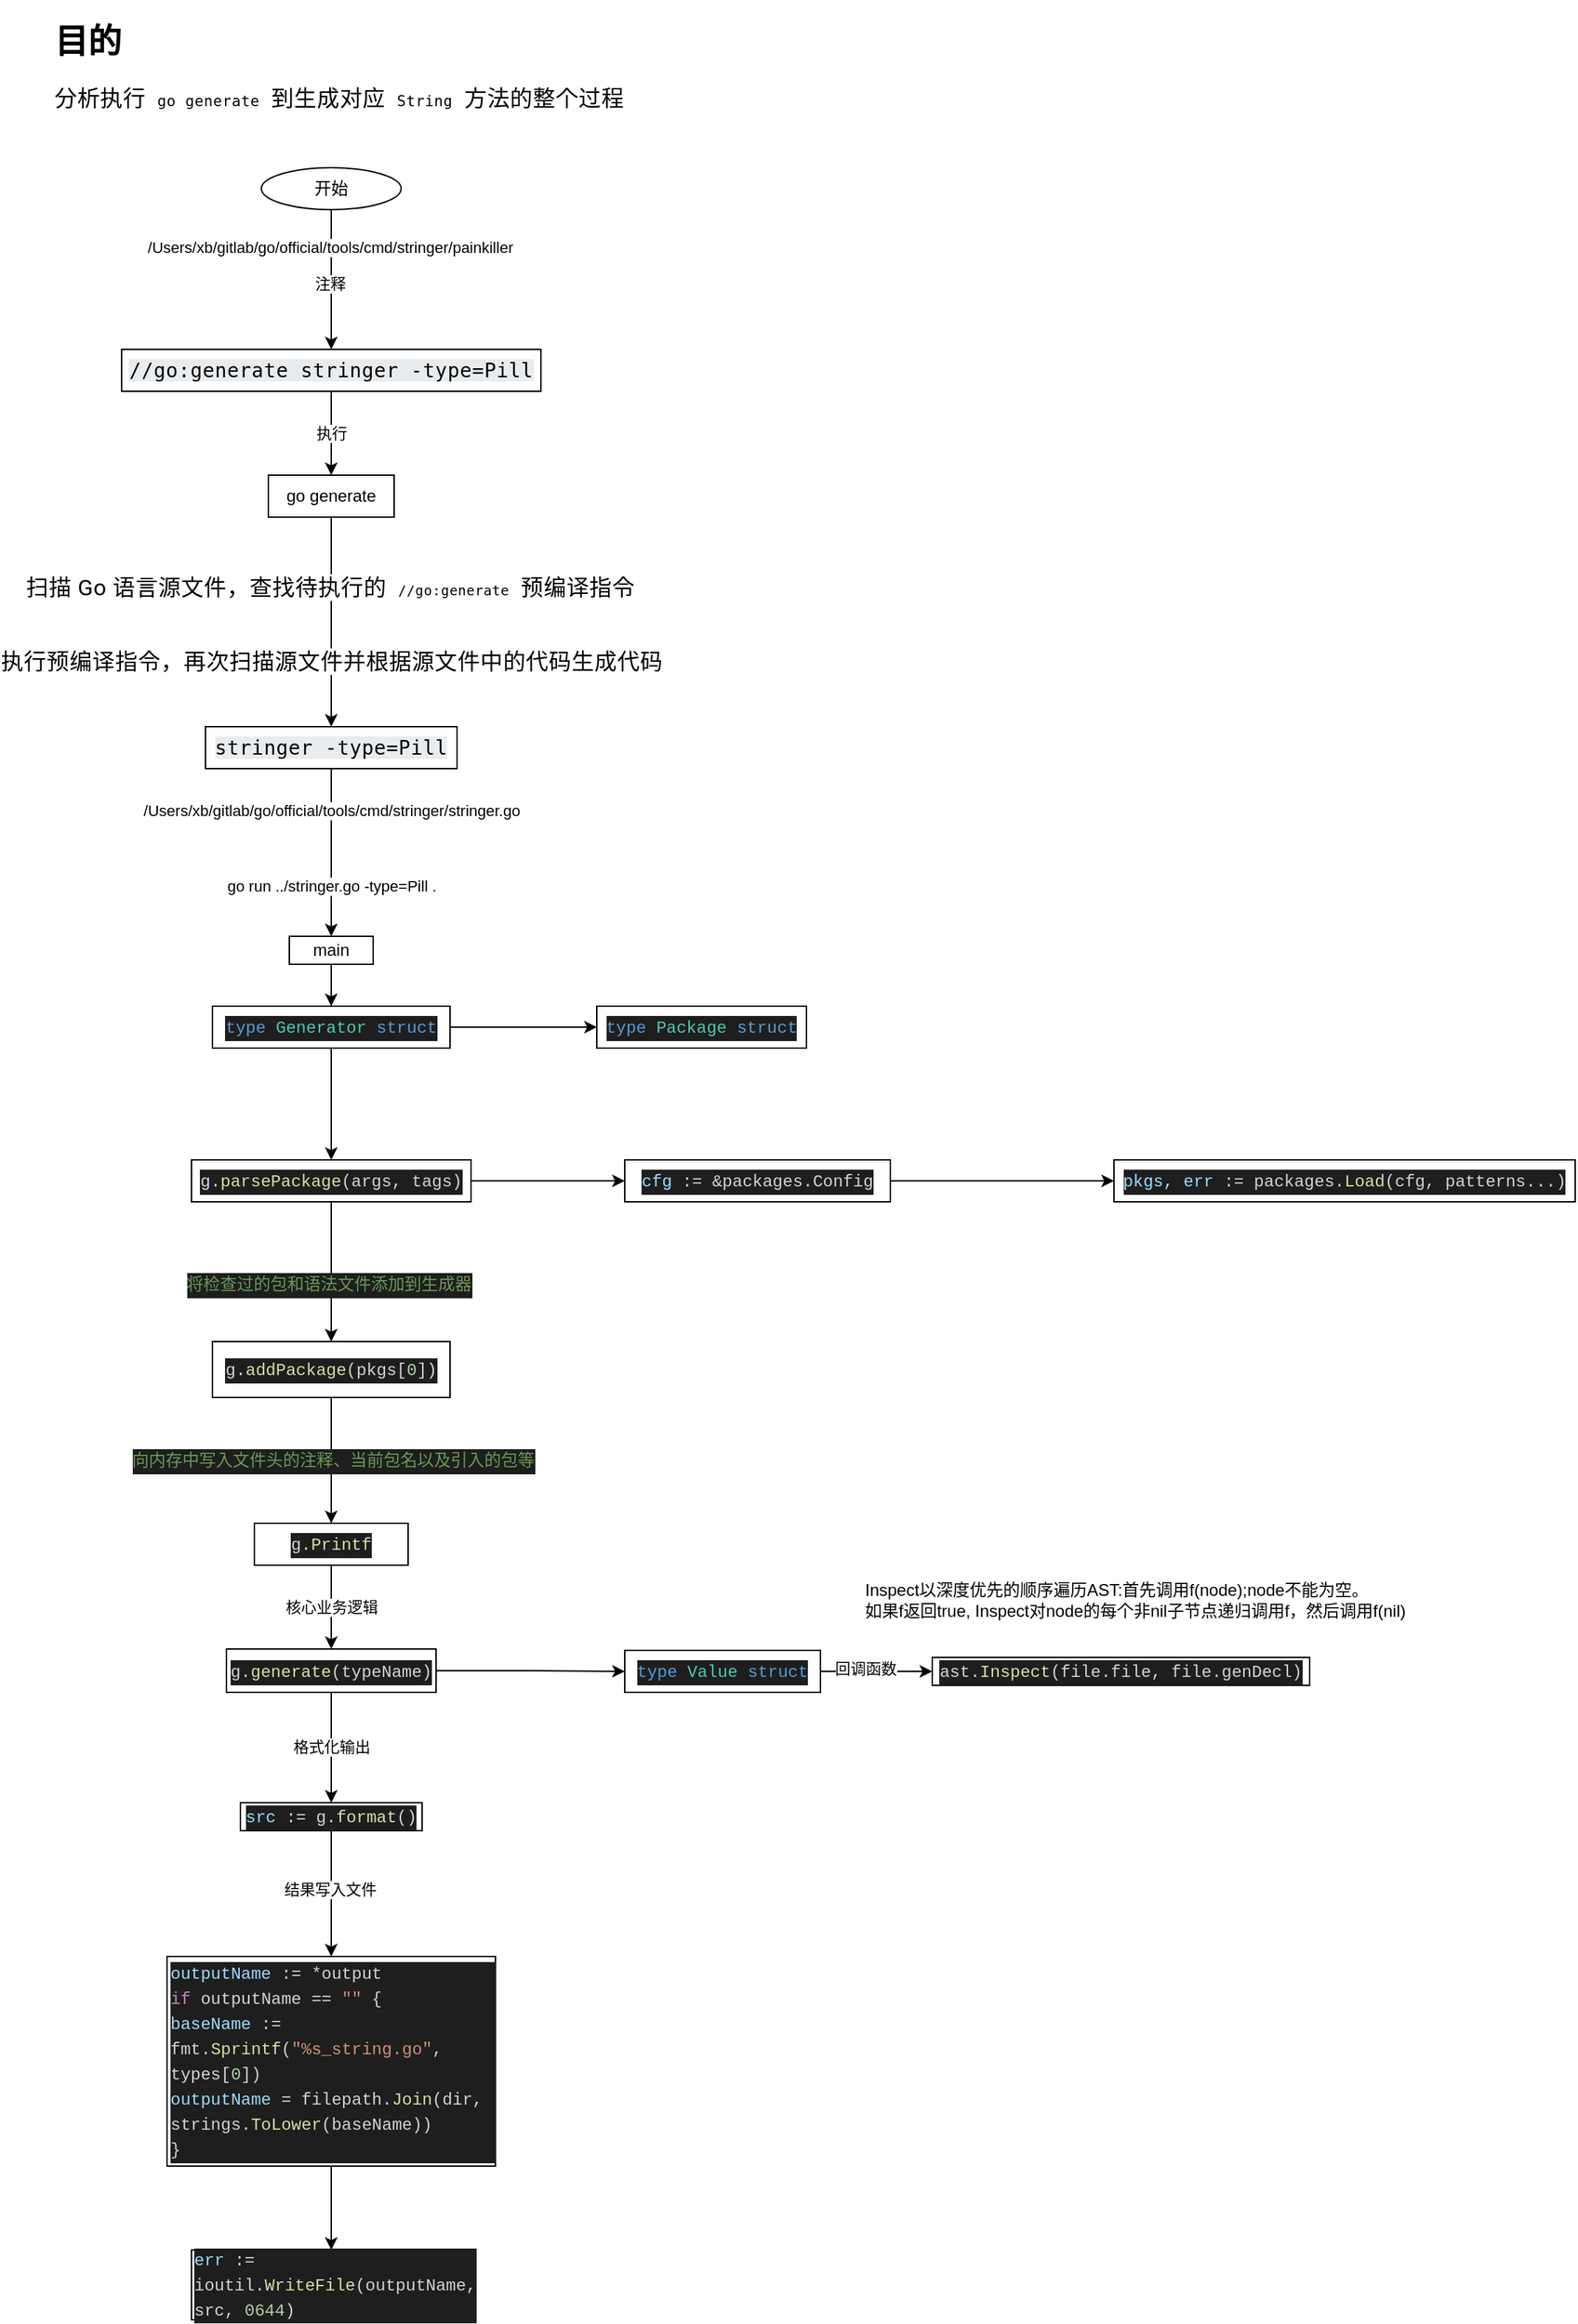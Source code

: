 <mxfile version="14.1.5" type="device"><diagram id="7W9slQ_E28HKxKnav1dJ" name="stringer"><mxGraphModel dx="1624" dy="925" grid="1" gridSize="10" guides="1" tooltips="1" connect="1" arrows="1" fold="1" page="1" pageScale="1" pageWidth="827" pageHeight="1169" math="0" shadow="0"><root><mxCell id="0"/><mxCell id="1" parent="0"/><mxCell id="3" style="edgeStyle=orthogonalEdgeStyle;rounded=0;orthogonalLoop=1;jettySize=auto;html=1;exitX=0.5;exitY=1;exitDx=0;exitDy=0;" parent="1" source="6" target="8" edge="1"><mxGeometry relative="1" as="geometry"/></mxCell><mxCell id="5" value="注释" style="edgeLabel;html=1;align=center;verticalAlign=middle;resizable=0;points=[];" parent="3" vertex="1" connectable="0"><mxGeometry x="0.054" y="-1" relative="1" as="geometry"><mxPoint as="offset"/></mxGeometry></mxCell><mxCell id="VhzE3p3FXGlbQzjCv_jA-11" value="/Users/xb/gitlab/go/official/tools/cmd/stringer/painkiller" style="edgeLabel;html=1;align=center;verticalAlign=middle;resizable=0;points=[];" parent="3" vertex="1" connectable="0"><mxGeometry x="-0.46" y="-1" relative="1" as="geometry"><mxPoint as="offset"/></mxGeometry></mxCell><mxCell id="6" value="开始" style="ellipse;whiteSpace=wrap;html=1;" parent="1" vertex="1"><mxGeometry x="550" y="130" width="100" height="30" as="geometry"/></mxCell><mxCell id="7" value="执行" style="edgeStyle=orthogonalEdgeStyle;rounded=0;orthogonalLoop=1;jettySize=auto;html=1;exitX=0.5;exitY=1;exitDx=0;exitDy=0;" parent="1" source="8" target="11" edge="1"><mxGeometry relative="1" as="geometry"/></mxCell><mxCell id="8" value="&lt;span style=&quot;font-family: &amp;#34;roboto mono&amp;#34; , monospace ; font-size: 14px ; letter-spacing: 0.33px ; background-color: rgb(233 , 236 , 239)&quot;&gt;//go:generate stringer -type=Pill&lt;/span&gt;" style="whiteSpace=wrap;html=1;" parent="1" vertex="1"><mxGeometry x="450" y="260" width="300" height="30" as="geometry"/></mxCell><mxCell id="9" value="&lt;h1&gt;目的&lt;/h1&gt;&lt;p&gt;&lt;span style=&quot;font-family: &amp;#34;roboto&amp;#34; , sans-serif ; font-size: 16px ; letter-spacing: 0.33px ; background-color: rgb(255 , 255 , 255)&quot;&gt;分析执行&amp;nbsp;&lt;/span&gt;&lt;code style=&quot;font-family: &amp;#34;roboto mono&amp;#34; , monospace ; font-size: 0.875em ; box-sizing: inherit ; padding: 0px 0.25rem ; border-radius: 0.25rem ; letter-spacing: 0.33px&quot;&gt;go generate&lt;/code&gt;&lt;span style=&quot;font-family: &amp;#34;roboto&amp;#34; , sans-serif ; font-size: 16px ; letter-spacing: 0.33px ; background-color: rgb(255 , 255 , 255)&quot;&gt;&amp;nbsp;到生成对应&amp;nbsp;&lt;/span&gt;&lt;code style=&quot;font-family: &amp;#34;roboto mono&amp;#34; , monospace ; font-size: 0.875em ; box-sizing: inherit ; padding: 0px 0.25rem ; border-radius: 0.25rem ; letter-spacing: 0.33px&quot;&gt;String&lt;/code&gt;&lt;span style=&quot;font-family: &amp;#34;roboto&amp;#34; , sans-serif ; font-size: 16px ; letter-spacing: 0.33px ; background-color: rgb(255 , 255 , 255)&quot;&gt;&amp;nbsp;方法的整个过程&lt;/span&gt;&lt;br&gt;&lt;/p&gt;" style="text;html=1;strokeColor=none;fillColor=none;spacing=5;spacingTop=-20;whiteSpace=wrap;overflow=hidden;rounded=0;" parent="1" vertex="1"><mxGeometry x="397" y="20" width="430" height="100" as="geometry"/></mxCell><mxCell id="BGQ-WVA1CEsYi1chKuSt-12" style="edgeStyle=orthogonalEdgeStyle;rounded=0;orthogonalLoop=1;jettySize=auto;html=1;exitX=0.5;exitY=1;exitDx=0;exitDy=0;" parent="1" source="11" target="BGQ-WVA1CEsYi1chKuSt-11" edge="1"><mxGeometry relative="1" as="geometry"/></mxCell><mxCell id="BGQ-WVA1CEsYi1chKuSt-14" value="&lt;span style=&quot;color: rgba(0 , 0 , 0 , 0) ; font-family: monospace ; font-size: 0px ; background-color: rgb(248 , 249 , 250)&quot;&gt;%3CmxGraphModel%3E%3Croot%3E%3CmxCell%20id%3D%220%22%2F%3E%3CmxCell%20id%3D%221%22%20parent%3D%220%22%2F%3E%3CmxCell%20id%3D%222%22%20value%3D%22%26lt%3Bspan%20style%3D%26quot%3Bfont-family%3A%20%26amp%3B%2334%3Broboto%26amp%3B%2334%3B%20%2C%20sans-serif%20%3B%20font-size%3A%2016px%20%3B%20letter-spacing%3A%200.33px%20%3B%20text-align%3A%20left%26quot%3B%26gt%3B%E6%89%AB%E6%8F%8F%20Go%20%E8%AF%AD%E8%A8%80%E6%BA%90%E6%96%87%E4%BB%B6%EF%BC%8C%E6%9F%A5%E6%89%BE%E5%BE%85%E6%89%A7%E8%A1%8C%E7%9A%84%26amp%3Bnbsp%3B%26lt%3B%2Fspan%26gt%3B%26lt%3Bcode%20style%3D%26quot%3Bfont-family%3A%20%26amp%3B%2334%3Broboto%20mono%26amp%3B%2334%3B%20%2C%20monospace%20%3B%20font-size%3A%200.875em%20%3B%20box-sizing%3A%20inherit%20%3B%20padding%3A%200px%200.25rem%20%3B%20border-radius%3A%200.25rem%20%3B%20letter-spacing%3A%200.33px%20%3B%20text-align%3A%20left%26quot%3B%26gt%3B%2F%2Fgo%3Agenerate%26lt%3B%2Fcode%26gt%3B%26lt%3Bspan%20style%3D%26quot%3Bfont-family%3A%20%26amp%3B%2334%3Broboto%26amp%3B%2334%3B%20%2C%20sans-serif%20%3B%20font-size%3A%2016px%20%3B%20letter-spacing%3A%200.33px%20%3B%20text-align%3A%20left%26quot%3B%26gt%3B%26amp%3Bnbsp%3B%E9%A2%84%E7%BC%96%E8%AF%91%E6%8C%87%E4%BB%A4%26lt%3B%2Fspan%26gt%3B%22%20style%3D%22edgeLabel%3Bhtml%3D1%3Balign%3Dcenter%3BverticalAlign%3Dmiddle%3Bresizable%3D0%3Bpoints%3D%5B%5D%3B%22%20vertex%3D%221%22%20connectable%3D%220%22%20parent%3D%221%22%3E%3CmxGeometry%20x%3D%22540%22%20y%3D%22660%22%20as%3D%22geometry%22%2F%3E%3C%2FmxCell%3E%3C%2Froot%3E%3C%2FmxGraphModel%3E&lt;/span&gt;" style="edgeLabel;html=1;align=center;verticalAlign=middle;resizable=0;points=[];" parent="BGQ-WVA1CEsYi1chKuSt-12" vertex="1" connectable="0"><mxGeometry x="-0.325" y="-3" relative="1" as="geometry"><mxPoint as="offset"/></mxGeometry></mxCell><mxCell id="BGQ-WVA1CEsYi1chKuSt-15" value="&lt;span style=&quot;color: rgba(0 , 0 , 0 , 0) ; font-family: monospace ; font-size: 0px ; background-color: rgb(248 , 249 , 250)&quot;&gt;%3CmxGraphModel%3E%3Croot%3E%3CmxCell%20id%3D%220%22%2F%3E%3CmxCell%20id%3D%221%22%20parent%3D%220%22%2F%3E%3CmxCell%20id%3D%222%22%20value%3D%22%26lt%3Bspan%20style%3D%26quot%3Bfont-family%3A%20%26amp%3B%2334%3Broboto%26amp%3B%2334%3B%20%2C%20sans-serif%20%3B%20font-size%3A%2016px%20%3B%20letter-spacing%3A%200.33px%20%3B%20text-align%3A%20left%26quot%3B%26gt%3B%E6%89%AB%E6%8F%8F%20Go%20%E8%AF%AD%E8%A8%80%E6%BA%90%E6%96%87%E4%BB%B6%EF%BC%8C%E6%9F%A5%E6%89%BE%E5%BE%85%E6%89%A7%E8%A1%8C%E7%9A%84%26amp%3Bnbsp%3B%26lt%3B%2Fspan%26gt%3B%26lt%3Bcode%20style%3D%26quot%3Bfont-family%3A%20%26amp%3B%2334%3Broboto%20mono%26amp%3B%2334%3B%20%2C%20monospace%20%3B%20font-size%3A%200.875em%20%3B%20box-sizing%3A%20inherit%20%3B%20padding%3A%200px%200.25rem%20%3B%20border-radius%3A%200.25rem%20%3B%20letter-spacing%3A%200.33px%20%3B%20text-align%3A%20left%26quot%3B%26gt%3B%2F%2Fgo%3Agenerate%26lt%3B%2Fcode%26gt%3B%26lt%3Bspan%20style%3D%26quot%3Bfont-family%3A%20%26amp%3B%2334%3Broboto%26amp%3B%2334%3B%20%2C%20sans-serif%20%3B%20font-size%3A%2016px%20%3B%20letter-spacing%3A%200.33px%20%3B%20text-align%3A%20left%26quot%3B%26gt%3B%26amp%3Bnbsp%3B%E9%A2%84%E7%BC%96%E8%AF%91%E6%8C%87%E4%BB%A4%26lt%3B%2Fspan%26gt%3B%22%20style%3D%22edgeLabel%3Bhtml%3D1%3Balign%3Dcenter%3BverticalAlign%3Dmiddle%3Bresizable%3D0%3Bpoints%3D%5B%5D%3B%22%20vertex%3D%221%22%20connectable%3D%220%22%20parent%3D%221%22%3E%3CmxGeometry%20x%3D%22540%22%20y%3D%22660%22%20as%3D%22geometry%22%2F%3E%3C%2FmxCell%3E%3C%2Froot%3E%3C%2FmxGraphModel%3E&lt;/span&gt;" style="edgeLabel;html=1;align=center;verticalAlign=middle;resizable=0;points=[];" parent="BGQ-WVA1CEsYi1chKuSt-12" vertex="1" connectable="0"><mxGeometry x="-0.35" relative="1" as="geometry"><mxPoint as="offset"/></mxGeometry></mxCell><mxCell id="BGQ-WVA1CEsYi1chKuSt-16" value="&lt;span style=&quot;font-family: &amp;#34;roboto&amp;#34; , sans-serif ; font-size: 16px ; letter-spacing: 0.33px ; text-align: left&quot;&gt;扫描 Go 语言源文件，查找待执行的&amp;nbsp;&lt;/span&gt;&lt;code style=&quot;font-family: &amp;#34;roboto mono&amp;#34; , monospace ; font-size: 0.875em ; box-sizing: inherit ; padding: 0px 0.25rem ; border-radius: 0.25rem ; letter-spacing: 0.33px ; text-align: left&quot;&gt;//go:generate&lt;/code&gt;&lt;span style=&quot;font-family: &amp;#34;roboto&amp;#34; , sans-serif ; font-size: 16px ; letter-spacing: 0.33px ; text-align: left&quot;&gt;&amp;nbsp;预编译指令&lt;/span&gt;" style="edgeLabel;html=1;align=center;verticalAlign=middle;resizable=0;points=[];" parent="BGQ-WVA1CEsYi1chKuSt-12" vertex="1" connectable="0"><mxGeometry x="-0.175" y="-1" relative="1" as="geometry"><mxPoint y="-12" as="offset"/></mxGeometry></mxCell><mxCell id="BGQ-WVA1CEsYi1chKuSt-17" value="&lt;span style=&quot;font-family: &amp;#34;roboto&amp;#34; , sans-serif ; font-size: 16px ; letter-spacing: 0.33px ; text-align: left&quot;&gt;执行预编译指令，再次扫描源文件并根据源文件中的代码生成代码&lt;/span&gt;" style="edgeLabel;html=1;align=center;verticalAlign=middle;resizable=0;points=[];" parent="BGQ-WVA1CEsYi1chKuSt-12" vertex="1" connectable="0"><mxGeometry x="0.369" relative="1" as="geometry"><mxPoint as="offset"/></mxGeometry></mxCell><mxCell id="11" value="go generate" style="whiteSpace=wrap;html=1;" parent="1" vertex="1"><mxGeometry x="555" y="350" width="90" height="30" as="geometry"/></mxCell><mxCell id="BGQ-WVA1CEsYi1chKuSt-19" style="edgeStyle=orthogonalEdgeStyle;rounded=0;orthogonalLoop=1;jettySize=auto;html=1;exitX=0.5;exitY=1;exitDx=0;exitDy=0;entryX=0.5;entryY=0;entryDx=0;entryDy=0;" parent="1" source="BGQ-WVA1CEsYi1chKuSt-11" target="BGQ-WVA1CEsYi1chKuSt-18" edge="1"><mxGeometry relative="1" as="geometry"/></mxCell><mxCell id="BGQ-WVA1CEsYi1chKuSt-20" value="/Users/xb/gitlab/go/official/tools/cmd/stringer/stringer.go" style="edgeLabel;html=1;align=center;verticalAlign=middle;resizable=0;points=[];" parent="BGQ-WVA1CEsYi1chKuSt-19" vertex="1" connectable="0"><mxGeometry x="0.05" y="-1" relative="1" as="geometry"><mxPoint x="1" y="-33" as="offset"/></mxGeometry></mxCell><mxCell id="VLQc_fFT4HMc4mPmMmZm-11" value="go run ../stringer.go -type=Pill ." style="edgeLabel;html=1;align=center;verticalAlign=middle;resizable=0;points=[];" parent="BGQ-WVA1CEsYi1chKuSt-19" vertex="1" connectable="0"><mxGeometry x="0.4" relative="1" as="geometry"><mxPoint as="offset"/></mxGeometry></mxCell><mxCell id="BGQ-WVA1CEsYi1chKuSt-11" value="&lt;span style=&quot;font-family: &amp;#34;roboto mono&amp;#34; , monospace ; font-size: 14px ; letter-spacing: 0.33px ; background-color: rgb(233 , 236 , 239)&quot;&gt;stringer -type=Pill&lt;/span&gt;" style="whiteSpace=wrap;html=1;" parent="1" vertex="1"><mxGeometry x="510" y="530" width="180" height="30" as="geometry"/></mxCell><mxCell id="VhzE3p3FXGlbQzjCv_jA-13" style="edgeStyle=orthogonalEdgeStyle;rounded=0;orthogonalLoop=1;jettySize=auto;html=1;exitX=0.5;exitY=1;exitDx=0;exitDy=0;" parent="1" source="BGQ-WVA1CEsYi1chKuSt-18" target="VhzE3p3FXGlbQzjCv_jA-12" edge="1"><mxGeometry relative="1" as="geometry"/></mxCell><mxCell id="BGQ-WVA1CEsYi1chKuSt-18" value="main" style="whiteSpace=wrap;html=1;" parent="1" vertex="1"><mxGeometry x="570" y="680" width="60" height="20" as="geometry"/></mxCell><mxCell id="VhzE3p3FXGlbQzjCv_jA-15" style="edgeStyle=orthogonalEdgeStyle;rounded=0;orthogonalLoop=1;jettySize=auto;html=1;exitX=1;exitY=0.5;exitDx=0;exitDy=0;" parent="1" source="VhzE3p3FXGlbQzjCv_jA-12" target="VhzE3p3FXGlbQzjCv_jA-14" edge="1"><mxGeometry relative="1" as="geometry"/></mxCell><mxCell id="VhzE3p3FXGlbQzjCv_jA-17" style="edgeStyle=orthogonalEdgeStyle;rounded=0;orthogonalLoop=1;jettySize=auto;html=1;exitX=0.5;exitY=1;exitDx=0;exitDy=0;" parent="1" source="VhzE3p3FXGlbQzjCv_jA-12" target="VhzE3p3FXGlbQzjCv_jA-16" edge="1"><mxGeometry relative="1" as="geometry"/></mxCell><mxCell id="VhzE3p3FXGlbQzjCv_jA-12" value="&lt;div style=&quot;color: rgb(212 , 212 , 212) ; background-color: rgb(30 , 30 , 30) ; font-family: &amp;#34;menlo&amp;#34; , &amp;#34;monaco&amp;#34; , &amp;#34;courier new&amp;#34; , monospace ; line-height: 18px&quot;&gt;&lt;span style=&quot;color: #569cd6&quot;&gt;type&lt;/span&gt; &lt;span style=&quot;color: #4ec9b0&quot;&gt;Generator&lt;/span&gt; &lt;span style=&quot;color: #569cd6&quot;&gt;struct&lt;/span&gt;&lt;/div&gt;" style="whiteSpace=wrap;html=1;" parent="1" vertex="1"><mxGeometry x="515" y="730" width="170" height="30" as="geometry"/></mxCell><mxCell id="VhzE3p3FXGlbQzjCv_jA-14" value="&lt;div style=&quot;color: rgb(212 , 212 , 212) ; background-color: rgb(30 , 30 , 30) ; font-family: &amp;#34;menlo&amp;#34; , &amp;#34;monaco&amp;#34; , &amp;#34;courier new&amp;#34; , monospace ; line-height: 18px&quot;&gt;&lt;span style=&quot;color: #569cd6&quot;&gt;type&lt;/span&gt; &lt;span style=&quot;color: #4ec9b0&quot;&gt;Package&lt;/span&gt; &lt;span style=&quot;color: #569cd6&quot;&gt;struct&lt;/span&gt;&lt;/div&gt;" style="whiteSpace=wrap;html=1;" parent="1" vertex="1"><mxGeometry x="790" y="730" width="150" height="30" as="geometry"/></mxCell><mxCell id="VhzE3p3FXGlbQzjCv_jA-19" style="edgeStyle=orthogonalEdgeStyle;rounded=0;orthogonalLoop=1;jettySize=auto;html=1;exitX=1;exitY=0.5;exitDx=0;exitDy=0;entryX=0;entryY=0.5;entryDx=0;entryDy=0;" parent="1" source="VhzE3p3FXGlbQzjCv_jA-16" target="VhzE3p3FXGlbQzjCv_jA-18" edge="1"><mxGeometry relative="1" as="geometry"/></mxCell><mxCell id="VhzE3p3FXGlbQzjCv_jA-23" style="edgeStyle=orthogonalEdgeStyle;rounded=0;orthogonalLoop=1;jettySize=auto;html=1;exitX=0.5;exitY=1;exitDx=0;exitDy=0;entryX=0.5;entryY=0;entryDx=0;entryDy=0;" parent="1" source="VhzE3p3FXGlbQzjCv_jA-16" target="VhzE3p3FXGlbQzjCv_jA-22" edge="1"><mxGeometry relative="1" as="geometry"/></mxCell><mxCell id="vMpxQY6quUAfrRL64Q4y-11" value="&lt;div style=&quot;color: rgb(212 , 212 , 212) ; background-color: rgb(30 , 30 , 30) ; font-family: &amp;#34;menlo&amp;#34; , &amp;#34;monaco&amp;#34; , &amp;#34;courier new&amp;#34; , monospace ; font-size: 12px ; line-height: 18px&quot;&gt;&lt;span style=&quot;color: #6a9955&quot;&gt;将检查过的包和语法文件添加到生成器&lt;/span&gt;&lt;/div&gt;" style="edgeLabel;html=1;align=center;verticalAlign=middle;resizable=0;points=[];" vertex="1" connectable="0" parent="VhzE3p3FXGlbQzjCv_jA-23"><mxGeometry x="0.18" y="-2" relative="1" as="geometry"><mxPoint as="offset"/></mxGeometry></mxCell><mxCell id="VhzE3p3FXGlbQzjCv_jA-16" value="&lt;div style=&quot;color: rgb(212 , 212 , 212) ; background-color: rgb(30 , 30 , 30) ; font-family: &amp;#34;menlo&amp;#34; , &amp;#34;monaco&amp;#34; , &amp;#34;courier new&amp;#34; , monospace ; line-height: 18px&quot;&gt;g.&lt;span style=&quot;color: #dcdcaa&quot;&gt;parsePackage&lt;/span&gt;(args, tags)&lt;/div&gt;" style="whiteSpace=wrap;html=1;" parent="1" vertex="1"><mxGeometry x="500" y="840" width="200" height="30" as="geometry"/></mxCell><mxCell id="VhzE3p3FXGlbQzjCv_jA-21" style="edgeStyle=orthogonalEdgeStyle;rounded=0;orthogonalLoop=1;jettySize=auto;html=1;exitX=1;exitY=0.5;exitDx=0;exitDy=0;" parent="1" source="VhzE3p3FXGlbQzjCv_jA-18" target="VhzE3p3FXGlbQzjCv_jA-20" edge="1"><mxGeometry relative="1" as="geometry"/></mxCell><mxCell id="VhzE3p3FXGlbQzjCv_jA-18" value="&lt;div style=&quot;color: rgb(212 , 212 , 212) ; background-color: rgb(30 , 30 , 30) ; font-family: &amp;#34;menlo&amp;#34; , &amp;#34;monaco&amp;#34; , &amp;#34;courier new&amp;#34; , monospace ; line-height: 18px&quot;&gt;&lt;span style=&quot;color: #9cdcfe&quot;&gt;cfg&lt;/span&gt; := &amp;amp;packages.Config&lt;/div&gt;" style="whiteSpace=wrap;html=1;" parent="1" vertex="1"><mxGeometry x="810" y="840" width="190" height="30" as="geometry"/></mxCell><mxCell id="VhzE3p3FXGlbQzjCv_jA-20" value="&lt;div style=&quot;color: rgb(212 , 212 , 212) ; background-color: rgb(30 , 30 , 30) ; font-family: &amp;#34;menlo&amp;#34; , &amp;#34;monaco&amp;#34; , &amp;#34;courier new&amp;#34; , monospace ; line-height: 18px&quot;&gt;&lt;span style=&quot;color: #9cdcfe&quot;&gt;pkgs&lt;/span&gt;, &lt;span style=&quot;color: #9cdcfe&quot;&gt;err&lt;/span&gt; := packages.&lt;span style=&quot;color: #dcdcaa&quot;&gt;Load&lt;/span&gt;(cfg, patterns...)&lt;/div&gt;" style="whiteSpace=wrap;html=1;" parent="1" vertex="1"><mxGeometry x="1160" y="840" width="330" height="30" as="geometry"/></mxCell><mxCell id="VhzE3p3FXGlbQzjCv_jA-25" style="edgeStyle=orthogonalEdgeStyle;rounded=0;orthogonalLoop=1;jettySize=auto;html=1;exitX=0.5;exitY=1;exitDx=0;exitDy=0;" parent="1" source="VhzE3p3FXGlbQzjCv_jA-22" target="VhzE3p3FXGlbQzjCv_jA-24" edge="1"><mxGeometry relative="1" as="geometry"/></mxCell><mxCell id="vMpxQY6quUAfrRL64Q4y-12" value="&lt;div style=&quot;color: rgb(212 , 212 , 212) ; background-color: rgb(30 , 30 , 30) ; font-family: &amp;#34;menlo&amp;#34; , &amp;#34;monaco&amp;#34; , &amp;#34;courier new&amp;#34; , monospace ; font-size: 12px ; line-height: 18px&quot;&gt;&lt;span style=&quot;color: #6a9955&quot;&gt;向内存中写入文件头的注释、当前包名以及引入的包等&lt;/span&gt;&lt;/div&gt;" style="edgeLabel;html=1;align=center;verticalAlign=middle;resizable=0;points=[];" vertex="1" connectable="0" parent="VhzE3p3FXGlbQzjCv_jA-25"><mxGeometry y="1" relative="1" as="geometry"><mxPoint as="offset"/></mxGeometry></mxCell><mxCell id="VhzE3p3FXGlbQzjCv_jA-22" value="&lt;div style=&quot;color: rgb(212 , 212 , 212) ; background-color: rgb(30 , 30 , 30) ; font-family: &amp;#34;menlo&amp;#34; , &amp;#34;monaco&amp;#34; , &amp;#34;courier new&amp;#34; , monospace ; line-height: 18px&quot;&gt;g.&lt;span style=&quot;color: #dcdcaa&quot;&gt;addPackage&lt;/span&gt;(pkgs[&lt;span style=&quot;color: #b5cea8&quot;&gt;0&lt;/span&gt;])&lt;/div&gt;" style="whiteSpace=wrap;html=1;" parent="1" vertex="1"><mxGeometry x="515" y="970" width="170" height="40" as="geometry"/></mxCell><mxCell id="VhzE3p3FXGlbQzjCv_jA-27" style="edgeStyle=orthogonalEdgeStyle;rounded=0;orthogonalLoop=1;jettySize=auto;html=1;exitX=0.5;exitY=1;exitDx=0;exitDy=0;" parent="1" source="VhzE3p3FXGlbQzjCv_jA-24" target="VhzE3p3FXGlbQzjCv_jA-26" edge="1"><mxGeometry relative="1" as="geometry"/></mxCell><mxCell id="vMpxQY6quUAfrRL64Q4y-21" value="核心业务逻辑" style="edgeLabel;html=1;align=center;verticalAlign=middle;resizable=0;points=[];" vertex="1" connectable="0" parent="VhzE3p3FXGlbQzjCv_jA-27"><mxGeometry x="-0.167" y="-1" relative="1" as="geometry"><mxPoint x="1" y="5" as="offset"/></mxGeometry></mxCell><mxCell id="VhzE3p3FXGlbQzjCv_jA-24" value="&lt;div style=&quot;color: rgb(212 , 212 , 212) ; background-color: rgb(30 , 30 , 30) ; font-family: &amp;#34;menlo&amp;#34; , &amp;#34;monaco&amp;#34; , &amp;#34;courier new&amp;#34; , monospace ; line-height: 18px&quot;&gt;g.&lt;span style=&quot;color: #dcdcaa&quot;&gt;Printf&lt;/span&gt;&lt;/div&gt;" style="whiteSpace=wrap;html=1;" parent="1" vertex="1"><mxGeometry x="545" y="1100" width="110" height="30" as="geometry"/></mxCell><mxCell id="VhzE3p3FXGlbQzjCv_jA-29" style="edgeStyle=orthogonalEdgeStyle;rounded=0;orthogonalLoop=1;jettySize=auto;html=1;exitX=1;exitY=0.5;exitDx=0;exitDy=0;" parent="1" source="VhzE3p3FXGlbQzjCv_jA-26" target="VhzE3p3FXGlbQzjCv_jA-28" edge="1"><mxGeometry relative="1" as="geometry"/></mxCell><mxCell id="vMpxQY6quUAfrRL64Q4y-14" style="edgeStyle=orthogonalEdgeStyle;rounded=0;orthogonalLoop=1;jettySize=auto;html=1;exitX=0.5;exitY=1;exitDx=0;exitDy=0;entryX=0.5;entryY=0;entryDx=0;entryDy=0;" edge="1" parent="1" source="VhzE3p3FXGlbQzjCv_jA-26" target="vMpxQY6quUAfrRL64Q4y-13"><mxGeometry relative="1" as="geometry"/></mxCell><mxCell id="vMpxQY6quUAfrRL64Q4y-15" value="格式化输出" style="edgeLabel;html=1;align=center;verticalAlign=middle;resizable=0;points=[];" vertex="1" connectable="0" parent="vMpxQY6quUAfrRL64Q4y-14"><mxGeometry x="0.215" relative="1" as="geometry"><mxPoint y="-9" as="offset"/></mxGeometry></mxCell><mxCell id="VhzE3p3FXGlbQzjCv_jA-26" value="&lt;div style=&quot;color: rgb(212 , 212 , 212) ; background-color: rgb(30 , 30 , 30) ; font-family: &amp;#34;menlo&amp;#34; , &amp;#34;monaco&amp;#34; , &amp;#34;courier new&amp;#34; , monospace ; line-height: 18px&quot;&gt;g.&lt;span style=&quot;color: #dcdcaa&quot;&gt;generate&lt;/span&gt;(typeName)&lt;/div&gt;" style="whiteSpace=wrap;html=1;" parent="1" vertex="1"><mxGeometry x="525" y="1190" width="150" height="31" as="geometry"/></mxCell><mxCell id="VhzE3p3FXGlbQzjCv_jA-31" style="edgeStyle=orthogonalEdgeStyle;rounded=0;orthogonalLoop=1;jettySize=auto;html=1;exitX=1;exitY=0.5;exitDx=0;exitDy=0;" parent="1" source="VhzE3p3FXGlbQzjCv_jA-28" target="VhzE3p3FXGlbQzjCv_jA-30" edge="1"><mxGeometry relative="1" as="geometry"/></mxCell><mxCell id="vMpxQY6quUAfrRL64Q4y-22" value="回调函数" style="edgeLabel;html=1;align=center;verticalAlign=middle;resizable=0;points=[];" vertex="1" connectable="0" parent="VhzE3p3FXGlbQzjCv_jA-31"><mxGeometry x="-0.2" y="2" relative="1" as="geometry"><mxPoint as="offset"/></mxGeometry></mxCell><mxCell id="VhzE3p3FXGlbQzjCv_jA-28" value="&lt;div style=&quot;color: rgb(212 , 212 , 212) ; background-color: rgb(30 , 30 , 30) ; font-family: &amp;#34;menlo&amp;#34; , &amp;#34;monaco&amp;#34; , &amp;#34;courier new&amp;#34; , monospace ; line-height: 18px&quot;&gt;&lt;span style=&quot;color: #569cd6&quot;&gt;type&lt;/span&gt; &lt;span style=&quot;color: #4ec9b0&quot;&gt;Value&lt;/span&gt; &lt;span style=&quot;color: #569cd6&quot;&gt;struct&lt;/span&gt;&lt;/div&gt;" style="whiteSpace=wrap;html=1;" parent="1" vertex="1"><mxGeometry x="810" y="1191" width="140" height="30" as="geometry"/></mxCell><mxCell id="VhzE3p3FXGlbQzjCv_jA-30" value="&lt;div style=&quot;color: rgb(212 , 212 , 212) ; background-color: rgb(30 , 30 , 30) ; font-family: &amp;#34;menlo&amp;#34; , &amp;#34;monaco&amp;#34; , &amp;#34;courier new&amp;#34; , monospace ; line-height: 18px&quot;&gt;ast.&lt;span style=&quot;color: #dcdcaa&quot;&gt;Inspect&lt;/span&gt;(file.file, file.genDecl)&lt;/div&gt;" style="whiteSpace=wrap;html=1;" parent="1" vertex="1"><mxGeometry x="1030" y="1196" width="270" height="20" as="geometry"/></mxCell><mxCell id="vMpxQY6quUAfrRL64Q4y-17" style="edgeStyle=orthogonalEdgeStyle;rounded=0;orthogonalLoop=1;jettySize=auto;html=1;exitX=0.5;exitY=1;exitDx=0;exitDy=0;" edge="1" parent="1" source="vMpxQY6quUAfrRL64Q4y-13" target="vMpxQY6quUAfrRL64Q4y-16"><mxGeometry relative="1" as="geometry"/></mxCell><mxCell id="vMpxQY6quUAfrRL64Q4y-18" value="结果写入文件" style="edgeLabel;html=1;align=center;verticalAlign=middle;resizable=0;points=[];" vertex="1" connectable="0" parent="vMpxQY6quUAfrRL64Q4y-17"><mxGeometry x="-0.067" y="-1" relative="1" as="geometry"><mxPoint as="offset"/></mxGeometry></mxCell><mxCell id="vMpxQY6quUAfrRL64Q4y-13" value="&lt;div style=&quot;color: rgb(212 , 212 , 212) ; background-color: rgb(30 , 30 , 30) ; font-family: &amp;#34;menlo&amp;#34; , &amp;#34;monaco&amp;#34; , &amp;#34;courier new&amp;#34; , monospace ; line-height: 18px&quot;&gt;&lt;span style=&quot;color: #9cdcfe&quot;&gt;src&lt;/span&gt; := g.&lt;span style=&quot;color: #dcdcaa&quot;&gt;format&lt;/span&gt;()&lt;/div&gt;" style="whiteSpace=wrap;html=1;" vertex="1" parent="1"><mxGeometry x="535" y="1300" width="130" height="20" as="geometry"/></mxCell><mxCell id="vMpxQY6quUAfrRL64Q4y-20" style="edgeStyle=orthogonalEdgeStyle;rounded=0;orthogonalLoop=1;jettySize=auto;html=1;exitX=0.5;exitY=1;exitDx=0;exitDy=0;" edge="1" parent="1" source="vMpxQY6quUAfrRL64Q4y-16" target="vMpxQY6quUAfrRL64Q4y-19"><mxGeometry relative="1" as="geometry"/></mxCell><mxCell id="vMpxQY6quUAfrRL64Q4y-16" value="&lt;div style=&quot;color: rgb(212 , 212 , 212) ; background-color: rgb(30 , 30 , 30) ; font-family: &amp;#34;menlo&amp;#34; , &amp;#34;monaco&amp;#34; , &amp;#34;courier new&amp;#34; , monospace ; line-height: 18px&quot;&gt;&lt;div style=&quot;font-family: &amp;#34;menlo&amp;#34; , &amp;#34;monaco&amp;#34; , &amp;#34;courier new&amp;#34; , monospace ; line-height: 18px&quot;&gt;&lt;div&gt;    &lt;span style=&quot;color: #9cdcfe&quot;&gt;outputName&lt;/span&gt; := *output&lt;/div&gt;&lt;div&gt;    &lt;span style=&quot;color: #c586c0&quot;&gt;if&lt;/span&gt; outputName == &lt;span style=&quot;color: #ce9178&quot;&gt;&quot;&quot;&lt;/span&gt; {&lt;/div&gt;&lt;div&gt;        &lt;span style=&quot;color: #9cdcfe&quot;&gt;baseName&lt;/span&gt; := fmt.&lt;span style=&quot;color: #dcdcaa&quot;&gt;Sprintf&lt;/span&gt;(&lt;span style=&quot;color: #ce9178&quot;&gt;&quot;%s_string.go&quot;&lt;/span&gt;, types[&lt;span style=&quot;color: #b5cea8&quot;&gt;0&lt;/span&gt;])&lt;/div&gt;&lt;div&gt;        &lt;span style=&quot;color: #9cdcfe&quot;&gt;outputName&lt;/span&gt; = filepath.&lt;span style=&quot;color: #dcdcaa&quot;&gt;Join&lt;/span&gt;(dir, strings.&lt;span style=&quot;color: #dcdcaa&quot;&gt;ToLower&lt;/span&gt;(baseName))&lt;/div&gt;&lt;div&gt;    }&lt;/div&gt;&lt;/div&gt;&lt;/div&gt;" style="whiteSpace=wrap;html=1;align=left;" vertex="1" parent="1"><mxGeometry x="482.5" y="1410" width="235" height="150" as="geometry"/></mxCell><mxCell id="vMpxQY6quUAfrRL64Q4y-19" value="&lt;div style=&quot;color: rgb(212 , 212 , 212) ; background-color: rgb(30 , 30 , 30) ; font-family: &amp;#34;menlo&amp;#34; , &amp;#34;monaco&amp;#34; , &amp;#34;courier new&amp;#34; , monospace ; line-height: 18px&quot;&gt;&lt;span style=&quot;color: #9cdcfe&quot;&gt;err&lt;/span&gt; := ioutil.&lt;span style=&quot;color: #dcdcaa&quot;&gt;WriteFile&lt;/span&gt;(outputName, src, &lt;span style=&quot;color: #b5cea8&quot;&gt;0644&lt;/span&gt;)&lt;/div&gt;" style="whiteSpace=wrap;html=1;align=left;" vertex="1" parent="1"><mxGeometry x="500" y="1620" width="200" height="50" as="geometry"/></mxCell><mxCell id="vMpxQY6quUAfrRL64Q4y-23" value="Inspect以深度优先的顺序遍历AST:首先调用f(node);node不能为空。&lt;br&gt;如果f返回true, Inspect对node的每个非nil子节点递归调用f，然后调用f(nil)" style="text;html=1;align=left;verticalAlign=middle;resizable=0;points=[];autosize=1;" vertex="1" parent="1"><mxGeometry x="980" y="1140" width="400" height="30" as="geometry"/></mxCell></root></mxGraphModel></diagram></mxfile>